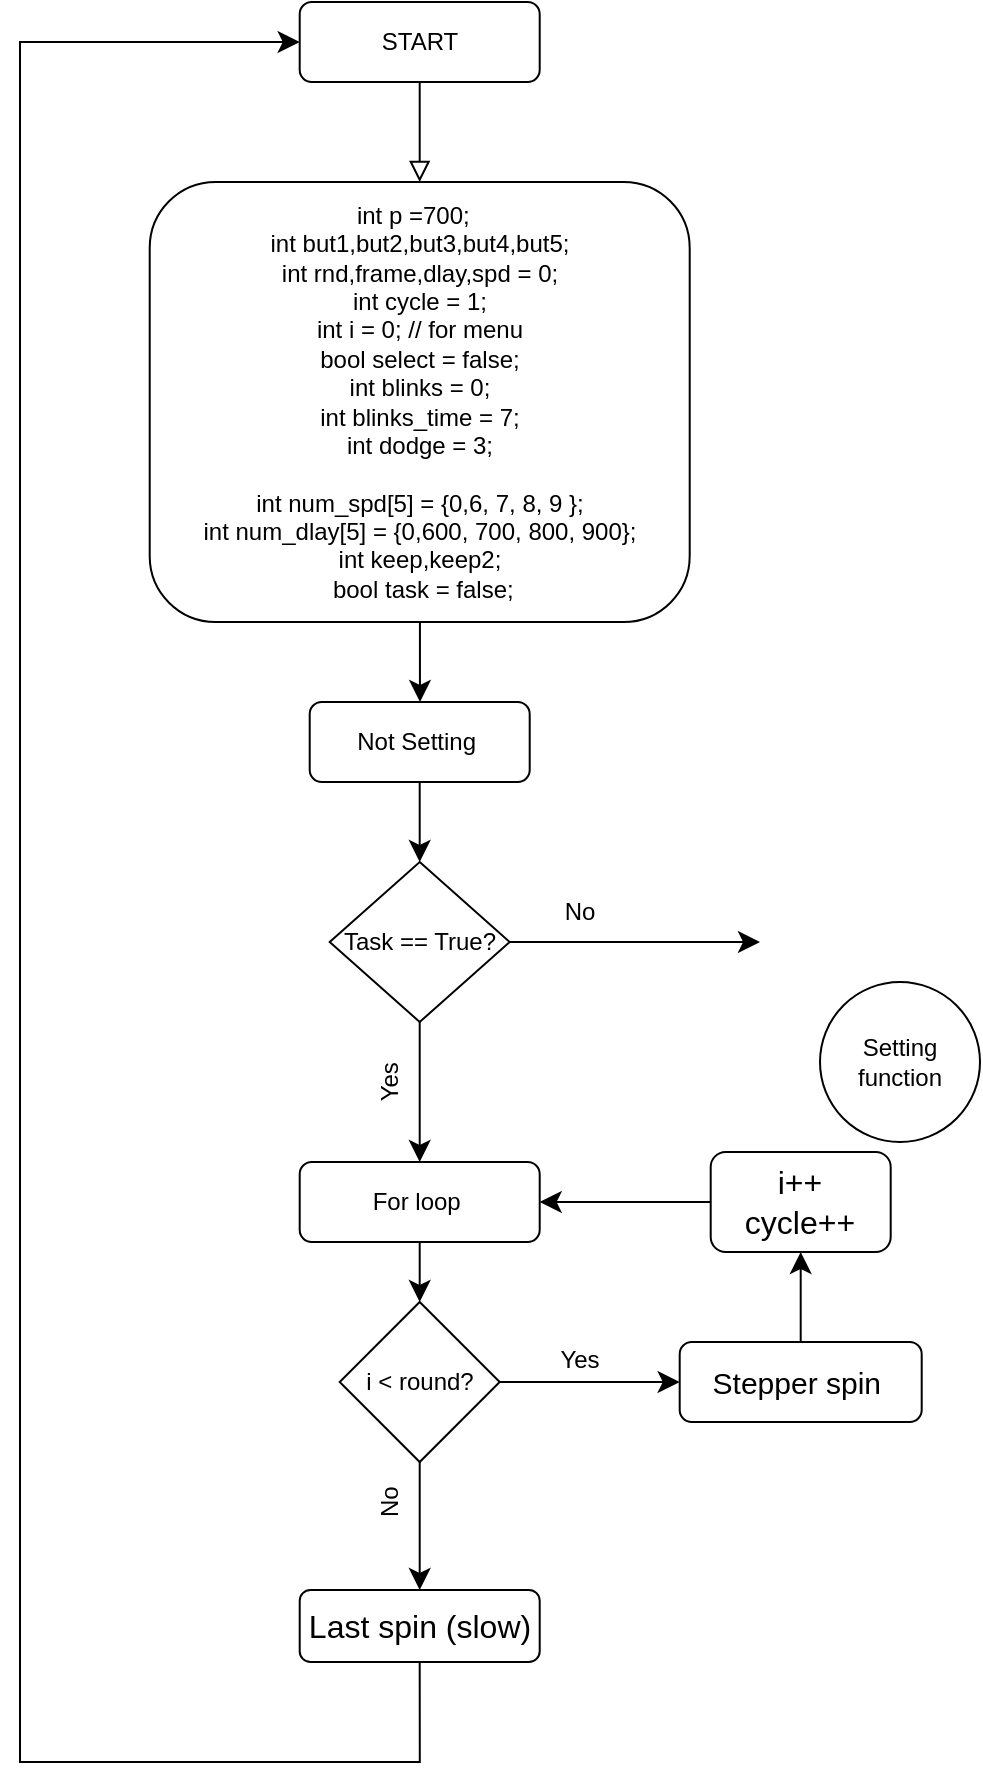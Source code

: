 <mxfile version="21.4.0" type="github" pages="2">
  <diagram id="C5RBs43oDa-KdzZeNtuy" name="Page-1">
    <mxGraphModel dx="668" dy="601" grid="1" gridSize="10" guides="1" tooltips="1" connect="1" arrows="1" fold="1" page="1" pageScale="1" pageWidth="827" pageHeight="1169" math="0" shadow="0">
      <root>
        <mxCell id="WIyWlLk6GJQsqaUBKTNV-0" />
        <mxCell id="WIyWlLk6GJQsqaUBKTNV-1" parent="WIyWlLk6GJQsqaUBKTNV-0" />
        <mxCell id="WIyWlLk6GJQsqaUBKTNV-2" value="" style="rounded=0;html=1;jettySize=auto;orthogonalLoop=1;fontSize=11;endArrow=block;endFill=0;endSize=8;strokeWidth=1;shadow=0;labelBackgroundColor=none;edgeStyle=orthogonalEdgeStyle;entryX=0.5;entryY=0;entryDx=0;entryDy=0;" parent="WIyWlLk6GJQsqaUBKTNV-1" source="WIyWlLk6GJQsqaUBKTNV-3" target="GSnDaTGisuVbNJ6zyoTn-40" edge="1">
          <mxGeometry relative="1" as="geometry">
            <mxPoint x="340" y="120" as="targetPoint" />
          </mxGeometry>
        </mxCell>
        <mxCell id="WIyWlLk6GJQsqaUBKTNV-3" value="START" style="rounded=1;whiteSpace=wrap;html=1;fontSize=12;glass=0;strokeWidth=1;shadow=0;" parent="WIyWlLk6GJQsqaUBKTNV-1" vertex="1">
          <mxGeometry x="279.85" y="40" width="120" height="40" as="geometry" />
        </mxCell>
        <mxCell id="GSnDaTGisuVbNJ6zyoTn-1" value="Task == True?" style="rhombus;whiteSpace=wrap;html=1;shadow=0;strokeColor=default;strokeWidth=1;fontFamily=Helvetica;fontSize=12;fontColor=default;fillColor=default;" vertex="1" parent="WIyWlLk6GJQsqaUBKTNV-1">
          <mxGeometry x="294.85" y="470" width="90" height="80" as="geometry" />
        </mxCell>
        <mxCell id="GSnDaTGisuVbNJ6zyoTn-7" value="" style="edgeStyle=none;orthogonalLoop=1;jettySize=auto;html=1;rounded=0;fontFamily=Helvetica;fontSize=12;fontColor=default;startSize=8;endSize=8;curved=1;exitX=1;exitY=0.5;exitDx=0;exitDy=0;" edge="1" parent="WIyWlLk6GJQsqaUBKTNV-1" source="GSnDaTGisuVbNJ6zyoTn-1">
          <mxGeometry width="140" relative="1" as="geometry">
            <mxPoint x="279.85" y="540" as="sourcePoint" />
            <mxPoint x="510" y="510" as="targetPoint" />
            <Array as="points" />
          </mxGeometry>
        </mxCell>
        <mxCell id="GSnDaTGisuVbNJ6zyoTn-8" value="" style="edgeStyle=none;orthogonalLoop=1;jettySize=auto;html=1;rounded=0;fontFamily=Helvetica;fontSize=12;fontColor=default;startSize=8;endSize=8;curved=1;exitX=0.5;exitY=1;exitDx=0;exitDy=0;" edge="1" parent="WIyWlLk6GJQsqaUBKTNV-1" source="GSnDaTGisuVbNJ6zyoTn-1">
          <mxGeometry width="140" relative="1" as="geometry">
            <mxPoint x="279.85" y="540" as="sourcePoint" />
            <mxPoint x="339.85" y="620" as="targetPoint" />
            <Array as="points">
              <mxPoint x="339.85" y="580" />
            </Array>
          </mxGeometry>
        </mxCell>
        <mxCell id="GSnDaTGisuVbNJ6zyoTn-9" value="Yes" style="text;strokeColor=none;fillColor=none;html=1;align=center;verticalAlign=middle;whiteSpace=wrap;rounded=0;fontSize=12;fontFamily=Helvetica;fontColor=default;rotation=-90;" vertex="1" parent="WIyWlLk6GJQsqaUBKTNV-1">
          <mxGeometry x="299.85" y="570" width="50" height="20" as="geometry" />
        </mxCell>
        <mxCell id="GSnDaTGisuVbNJ6zyoTn-12" value="No" style="text;strokeColor=none;fillColor=none;html=1;align=center;verticalAlign=middle;whiteSpace=wrap;rounded=0;fontSize=12;fontFamily=Helvetica;fontColor=default;rotation=0;" vertex="1" parent="WIyWlLk6GJQsqaUBKTNV-1">
          <mxGeometry x="384.85" y="470" width="70" height="50" as="geometry" />
        </mxCell>
        <mxCell id="GSnDaTGisuVbNJ6zyoTn-16" value="" style="edgeStyle=none;curved=1;rounded=0;orthogonalLoop=1;jettySize=auto;html=1;fontFamily=Helvetica;fontSize=12;fontColor=default;startSize=8;endSize=8;" edge="1" parent="WIyWlLk6GJQsqaUBKTNV-1" source="GSnDaTGisuVbNJ6zyoTn-15" target="GSnDaTGisuVbNJ6zyoTn-1">
          <mxGeometry relative="1" as="geometry" />
        </mxCell>
        <mxCell id="GSnDaTGisuVbNJ6zyoTn-15" value="Not Setting&amp;nbsp;" style="rounded=1;whiteSpace=wrap;html=1;shadow=0;strokeColor=default;strokeWidth=1;fontFamily=Helvetica;fontSize=12;fontColor=default;fillColor=default;" vertex="1" parent="WIyWlLk6GJQsqaUBKTNV-1">
          <mxGeometry x="284.85" y="390" width="110" height="40" as="geometry" />
        </mxCell>
        <mxCell id="GSnDaTGisuVbNJ6zyoTn-20" value="" style="edgeStyle=none;curved=1;rounded=0;orthogonalLoop=1;jettySize=auto;html=1;fontFamily=Helvetica;fontSize=12;fontColor=default;startSize=8;endSize=8;" edge="1" parent="WIyWlLk6GJQsqaUBKTNV-1" source="GSnDaTGisuVbNJ6zyoTn-18" target="GSnDaTGisuVbNJ6zyoTn-19">
          <mxGeometry relative="1" as="geometry" />
        </mxCell>
        <mxCell id="GSnDaTGisuVbNJ6zyoTn-18" value="For loop&amp;nbsp;" style="rounded=1;whiteSpace=wrap;html=1;shadow=0;strokeColor=default;strokeWidth=1;fontFamily=Helvetica;fontSize=12;fontColor=default;fillColor=default;" vertex="1" parent="WIyWlLk6GJQsqaUBKTNV-1">
          <mxGeometry x="279.85" y="620" width="120" height="40" as="geometry" />
        </mxCell>
        <mxCell id="GSnDaTGisuVbNJ6zyoTn-22" value="" style="edgeStyle=none;curved=1;rounded=0;orthogonalLoop=1;jettySize=auto;html=1;fontFamily=Helvetica;fontSize=12;fontColor=default;startSize=8;endSize=8;" edge="1" parent="WIyWlLk6GJQsqaUBKTNV-1" source="GSnDaTGisuVbNJ6zyoTn-19" target="GSnDaTGisuVbNJ6zyoTn-21">
          <mxGeometry relative="1" as="geometry" />
        </mxCell>
        <mxCell id="GSnDaTGisuVbNJ6zyoTn-30" value="" style="edgeStyle=none;curved=1;rounded=0;orthogonalLoop=1;jettySize=auto;html=1;fontFamily=Helvetica;fontSize=12;fontColor=default;startSize=8;endSize=8;" edge="1" parent="WIyWlLk6GJQsqaUBKTNV-1" source="GSnDaTGisuVbNJ6zyoTn-19" target="GSnDaTGisuVbNJ6zyoTn-29">
          <mxGeometry relative="1" as="geometry" />
        </mxCell>
        <mxCell id="GSnDaTGisuVbNJ6zyoTn-19" value="i &amp;lt; round?" style="rhombus;whiteSpace=wrap;html=1;shadow=0;strokeColor=default;strokeWidth=1;fontFamily=Helvetica;fontSize=12;fontColor=default;fillColor=default;" vertex="1" parent="WIyWlLk6GJQsqaUBKTNV-1">
          <mxGeometry x="299.85" y="690" width="80" height="80" as="geometry" />
        </mxCell>
        <mxCell id="GSnDaTGisuVbNJ6zyoTn-24" value="" style="edgeStyle=none;curved=1;rounded=0;orthogonalLoop=1;jettySize=auto;html=1;fontFamily=Helvetica;fontSize=12;fontColor=default;startSize=8;endSize=8;" edge="1" parent="WIyWlLk6GJQsqaUBKTNV-1" source="GSnDaTGisuVbNJ6zyoTn-21" target="GSnDaTGisuVbNJ6zyoTn-23">
          <mxGeometry relative="1" as="geometry" />
        </mxCell>
        <mxCell id="GSnDaTGisuVbNJ6zyoTn-21" value="&lt;font style=&quot;font-size: 15px;&quot;&gt;Stepper spin&amp;nbsp;&lt;/font&gt;" style="rounded=1;whiteSpace=wrap;html=1;shadow=0;strokeWidth=1;fontSize=16;" vertex="1" parent="WIyWlLk6GJQsqaUBKTNV-1">
          <mxGeometry x="469.85" y="710" width="121" height="40" as="geometry" />
        </mxCell>
        <mxCell id="GSnDaTGisuVbNJ6zyoTn-25" value="" style="edgeStyle=none;curved=1;rounded=0;orthogonalLoop=1;jettySize=auto;html=1;fontFamily=Helvetica;fontSize=12;fontColor=default;startSize=8;endSize=8;" edge="1" parent="WIyWlLk6GJQsqaUBKTNV-1" source="GSnDaTGisuVbNJ6zyoTn-23" target="GSnDaTGisuVbNJ6zyoTn-18">
          <mxGeometry relative="1" as="geometry" />
        </mxCell>
        <mxCell id="GSnDaTGisuVbNJ6zyoTn-23" value="i++&lt;br&gt;cycle++" style="whiteSpace=wrap;html=1;fontSize=16;rounded=1;shadow=0;strokeWidth=1;" vertex="1" parent="WIyWlLk6GJQsqaUBKTNV-1">
          <mxGeometry x="485.35" y="615" width="90" height="50" as="geometry" />
        </mxCell>
        <mxCell id="GSnDaTGisuVbNJ6zyoTn-26" value="Yes" style="text;strokeColor=none;fillColor=none;html=1;align=center;verticalAlign=middle;whiteSpace=wrap;rounded=0;fontSize=12;fontFamily=Helvetica;fontColor=default;rotation=0;" vertex="1" parent="WIyWlLk6GJQsqaUBKTNV-1">
          <mxGeometry x="394.85" y="710" width="50" height="17.5" as="geometry" />
        </mxCell>
        <mxCell id="GSnDaTGisuVbNJ6zyoTn-29" value="Last spin (slow)" style="rounded=1;whiteSpace=wrap;html=1;shadow=0;strokeWidth=1;fontSize=16;" vertex="1" parent="WIyWlLk6GJQsqaUBKTNV-1">
          <mxGeometry x="279.85" y="834" width="120" height="36" as="geometry" />
        </mxCell>
        <mxCell id="GSnDaTGisuVbNJ6zyoTn-31" value="No" style="text;strokeColor=none;fillColor=none;html=1;align=center;verticalAlign=middle;whiteSpace=wrap;rounded=0;fontSize=12;fontFamily=Helvetica;fontColor=default;rotation=-90;" vertex="1" parent="WIyWlLk6GJQsqaUBKTNV-1">
          <mxGeometry x="299.85" y="780" width="50" height="20" as="geometry" />
        </mxCell>
        <mxCell id="GSnDaTGisuVbNJ6zyoTn-36" value="" style="edgeStyle=segmentEdgeStyle;endArrow=classic;html=1;curved=0;rounded=0;endSize=8;startSize=8;sourcePerimeterSpacing=0;targetPerimeterSpacing=0;fontFamily=Helvetica;fontSize=12;fontColor=default;exitX=0.5;exitY=1;exitDx=0;exitDy=0;entryX=0;entryY=0.5;entryDx=0;entryDy=0;" edge="1" parent="WIyWlLk6GJQsqaUBKTNV-1" source="GSnDaTGisuVbNJ6zyoTn-29" target="WIyWlLk6GJQsqaUBKTNV-3">
          <mxGeometry width="140" relative="1" as="geometry">
            <mxPoint x="429.85" y="280" as="sourcePoint" />
            <mxPoint x="569.85" y="340" as="targetPoint" />
            <Array as="points">
              <mxPoint x="340" y="920" />
              <mxPoint x="140" y="920" />
              <mxPoint x="140" y="60" />
            </Array>
          </mxGeometry>
        </mxCell>
        <mxCell id="GSnDaTGisuVbNJ6zyoTn-41" value="" style="edgeStyle=none;curved=1;rounded=0;orthogonalLoop=1;jettySize=auto;html=1;fontFamily=Helvetica;fontSize=12;fontColor=default;startSize=8;endSize=8;" edge="1" parent="WIyWlLk6GJQsqaUBKTNV-1" source="GSnDaTGisuVbNJ6zyoTn-40">
          <mxGeometry relative="1" as="geometry">
            <mxPoint x="340" y="390" as="targetPoint" />
          </mxGeometry>
        </mxCell>
        <mxCell id="GSnDaTGisuVbNJ6zyoTn-40" value="int&amp;nbsp;p&amp;nbsp;=700;&amp;nbsp;&amp;nbsp;&lt;br&gt;&amp;nbsp;int&amp;nbsp;but1,but2,but3,but4,but5;&amp;nbsp;&lt;br&gt;&amp;nbsp;int&amp;nbsp;rnd,frame,dlay,spd&amp;nbsp;=&amp;nbsp;0;&amp;nbsp;&lt;br&gt;&amp;nbsp;int&amp;nbsp;cycle&amp;nbsp;=&amp;nbsp;1;&amp;nbsp;&lt;br&gt;&amp;nbsp;int&amp;nbsp;i&amp;nbsp;=&amp;nbsp;0;&amp;nbsp;//&amp;nbsp;for&amp;nbsp;menu&amp;nbsp;&lt;br&gt;&amp;nbsp;bool&amp;nbsp;select&amp;nbsp;=&amp;nbsp;false;&amp;nbsp;&lt;br&gt;&amp;nbsp;int&amp;nbsp;blinks&amp;nbsp;=&amp;nbsp;0;&amp;nbsp;&lt;br&gt;&amp;nbsp;int&amp;nbsp;blinks_time&amp;nbsp;=&amp;nbsp;7;&amp;nbsp;&lt;br&gt;&amp;nbsp;int&amp;nbsp;dodge&amp;nbsp;=&amp;nbsp;3;&amp;nbsp;&lt;br&gt;&amp;nbsp;&amp;nbsp;&lt;br&gt;&amp;nbsp;int&amp;nbsp;num_spd[5]&amp;nbsp;=&amp;nbsp;{0,6,&amp;nbsp;7,&amp;nbsp;8,&amp;nbsp;9&amp;nbsp;};&amp;nbsp;&lt;br&gt;&amp;nbsp;int&amp;nbsp;num_dlay[5]&amp;nbsp;=&amp;nbsp;{0,600,&amp;nbsp;700,&amp;nbsp;800,&amp;nbsp;900};&amp;nbsp;&lt;br&gt;&amp;nbsp;int&amp;nbsp;keep,keep2;&amp;nbsp;&lt;br&gt;&amp;nbsp;bool&amp;nbsp;task&amp;nbsp;=&amp;nbsp;false;" style="rounded=1;whiteSpace=wrap;html=1;shadow=0;strokeColor=default;strokeWidth=1;fontFamily=Helvetica;fontSize=12;fontColor=default;fillColor=default;" vertex="1" parent="WIyWlLk6GJQsqaUBKTNV-1">
          <mxGeometry x="204.85" y="130" width="270" height="220" as="geometry" />
        </mxCell>
        <mxCell id="sVOcNNENYaHEENW3tDD7-0" value="Setting function" style="ellipse;whiteSpace=wrap;html=1;shadow=0;strokeColor=default;strokeWidth=1;fontFamily=Helvetica;fontSize=12;fontColor=default;fillColor=default;" vertex="1" parent="WIyWlLk6GJQsqaUBKTNV-1">
          <mxGeometry x="540" y="530" width="80" height="80" as="geometry" />
        </mxCell>
      </root>
    </mxGraphModel>
  </diagram>
  <diagram id="jAzT_HGL4EGFrYdmddWQ" name="หน้า-2">
    <mxGraphModel dx="601" dy="541" grid="0" gridSize="10" guides="1" tooltips="1" connect="1" arrows="1" fold="1" page="0" pageScale="1" pageWidth="827" pageHeight="1169" math="0" shadow="0">
      <root>
        <mxCell id="0" />
        <mxCell id="1" parent="0" />
      </root>
    </mxGraphModel>
  </diagram>
</mxfile>

